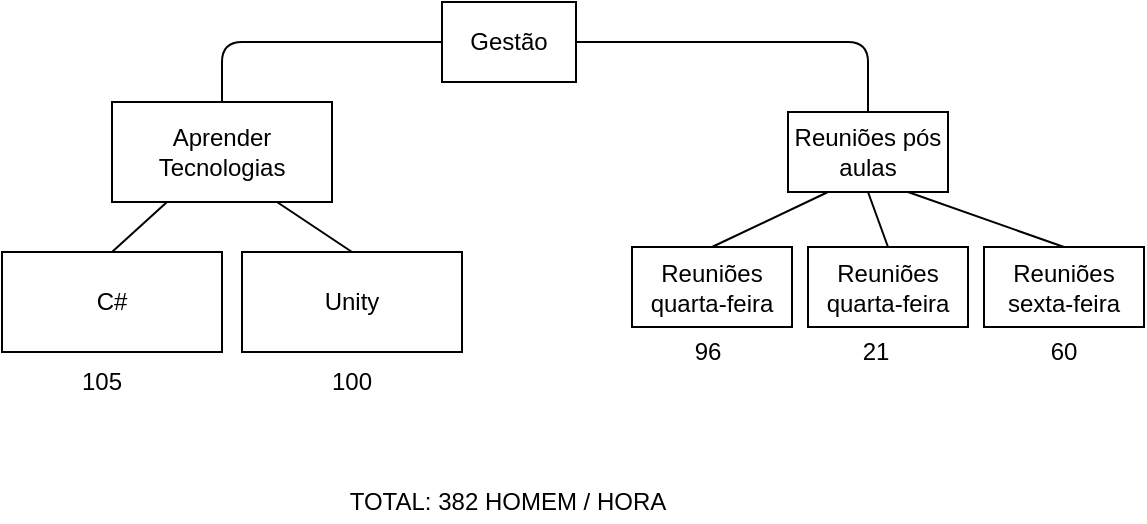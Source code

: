 <mxfile version="10.6.5" type="device"><diagram id="Iah0HpWw1g8el-Rk2n9y" name="Page-1"><mxGraphModel dx="1594" dy="765" grid="1" gridSize="10" guides="1" tooltips="1" connect="1" arrows="1" fold="1" page="1" pageScale="1" pageWidth="827" pageHeight="1169" math="0" shadow="0"><root><mxCell id="0"/><mxCell id="1" parent="0"/><mxCell id="ZLtaYxq6Ww_X7xcen7TN-2" value="Gestão" style="rounded=0;whiteSpace=wrap;html=1;" parent="1" vertex="1"><mxGeometry x="380" y="40" width="67" height="40" as="geometry"/></mxCell><mxCell id="ZLtaYxq6Ww_X7xcen7TN-3" value="Reuniões pós aulas" style="rounded=0;whiteSpace=wrap;html=1;" parent="1" vertex="1"><mxGeometry x="553" y="95" width="80" height="40" as="geometry"/></mxCell><mxCell id="ZLtaYxq6Ww_X7xcen7TN-4" value="Aprender Tecnologias" style="rounded=0;whiteSpace=wrap;html=1;" parent="1" vertex="1"><mxGeometry x="215" y="90" width="110" height="50" as="geometry"/></mxCell><mxCell id="ZLtaYxq6Ww_X7xcen7TN-5" value="Reuniões quarta-feira" style="rounded=0;whiteSpace=wrap;html=1;" parent="1" vertex="1"><mxGeometry x="475" y="162.5" width="80" height="40" as="geometry"/></mxCell><mxCell id="ZLtaYxq6Ww_X7xcen7TN-6" value="Reuniões sexta-feira" style="rounded=0;whiteSpace=wrap;html=1;" parent="1" vertex="1"><mxGeometry x="651" y="162.5" width="80" height="40" as="geometry"/></mxCell><mxCell id="ZLtaYxq6Ww_X7xcen7TN-7" value="" style="endArrow=none;html=1;entryX=0;entryY=0.5;entryDx=0;entryDy=0;exitX=0.5;exitY=0;exitDx=0;exitDy=0;" parent="1" source="ZLtaYxq6Ww_X7xcen7TN-4" target="ZLtaYxq6Ww_X7xcen7TN-2" edge="1"><mxGeometry width="50" height="50" relative="1" as="geometry"><mxPoint x="200" y="290" as="sourcePoint"/><mxPoint x="250" y="240" as="targetPoint"/><Array as="points"><mxPoint x="270" y="60"/></Array></mxGeometry></mxCell><mxCell id="ZLtaYxq6Ww_X7xcen7TN-8" value="" style="endArrow=none;html=1;entryX=1;entryY=0.5;entryDx=0;entryDy=0;exitX=0.5;exitY=0;exitDx=0;exitDy=0;" parent="1" source="ZLtaYxq6Ww_X7xcen7TN-3" target="ZLtaYxq6Ww_X7xcen7TN-2" edge="1"><mxGeometry width="50" height="50" relative="1" as="geometry"><mxPoint x="265" y="100" as="sourcePoint"/><mxPoint x="390" y="70" as="targetPoint"/><Array as="points"><mxPoint x="593" y="60"/></Array></mxGeometry></mxCell><mxCell id="ZLtaYxq6Ww_X7xcen7TN-9" value="" style="endArrow=none;html=1;entryX=0.5;entryY=0;entryDx=0;entryDy=0;exitX=0.25;exitY=1;exitDx=0;exitDy=0;" parent="1" source="ZLtaYxq6Ww_X7xcen7TN-3" target="ZLtaYxq6Ww_X7xcen7TN-5" edge="1"><mxGeometry width="50" height="50" relative="1" as="geometry"><mxPoint x="590" y="105" as="sourcePoint"/><mxPoint x="457" y="70" as="targetPoint"/><Array as="points"/></mxGeometry></mxCell><mxCell id="ZLtaYxq6Ww_X7xcen7TN-10" value="" style="endArrow=none;html=1;entryX=0.5;entryY=0;entryDx=0;entryDy=0;exitX=0.75;exitY=1;exitDx=0;exitDy=0;" parent="1" source="ZLtaYxq6Ww_X7xcen7TN-3" target="ZLtaYxq6Ww_X7xcen7TN-6" edge="1"><mxGeometry width="50" height="50" relative="1" as="geometry"><mxPoint x="570" y="145" as="sourcePoint"/><mxPoint x="550" y="190" as="targetPoint"/><Array as="points"/></mxGeometry></mxCell><mxCell id="ZLtaYxq6Ww_X7xcen7TN-11" value="105" style="text;html=1;strokeColor=none;fillColor=none;align=center;verticalAlign=middle;whiteSpace=wrap;rounded=0;" parent="1" vertex="1"><mxGeometry x="190" y="220" width="40" height="20" as="geometry"/></mxCell><mxCell id="ZLtaYxq6Ww_X7xcen7TN-12" value="96" style="text;html=1;strokeColor=none;fillColor=none;align=center;verticalAlign=middle;whiteSpace=wrap;rounded=0;" parent="1" vertex="1"><mxGeometry x="493" y="205" width="40" height="20" as="geometry"/></mxCell><mxCell id="ZLtaYxq6Ww_X7xcen7TN-13" value="60&lt;br&gt;" style="text;html=1;strokeColor=none;fillColor=none;align=center;verticalAlign=middle;whiteSpace=wrap;rounded=0;" parent="1" vertex="1"><mxGeometry x="671" y="205" width="40" height="20" as="geometry"/></mxCell><mxCell id="ZLtaYxq6Ww_X7xcen7TN-15" value="TOTAL: 382 HOMEM / HORA" style="text;html=1;strokeColor=none;fillColor=none;align=center;verticalAlign=middle;whiteSpace=wrap;rounded=0;" parent="1" vertex="1"><mxGeometry x="263" y="280" width="300" height="20" as="geometry"/></mxCell><mxCell id="ZlHjMJkqrBUXOB5rkuRW-1" value="C#" style="rounded=0;whiteSpace=wrap;html=1;" parent="1" vertex="1"><mxGeometry x="160" y="165" width="110" height="50" as="geometry"/></mxCell><mxCell id="ZlHjMJkqrBUXOB5rkuRW-2" value="Unity" style="rounded=0;whiteSpace=wrap;html=1;" parent="1" vertex="1"><mxGeometry x="280" y="165" width="110" height="50" as="geometry"/></mxCell><mxCell id="ZlHjMJkqrBUXOB5rkuRW-3" value="100" style="text;html=1;strokeColor=none;fillColor=none;align=center;verticalAlign=middle;whiteSpace=wrap;rounded=0;" parent="1" vertex="1"><mxGeometry x="320" y="220" width="30" height="20" as="geometry"/></mxCell><mxCell id="ZlHjMJkqrBUXOB5rkuRW-4" value="Reuniões quarta-feira" style="rounded=0;whiteSpace=wrap;html=1;" parent="1" vertex="1"><mxGeometry x="563" y="162.5" width="80" height="40" as="geometry"/></mxCell><mxCell id="ZlHjMJkqrBUXOB5rkuRW-5" value="" style="endArrow=none;html=1;entryX=0.5;entryY=1;entryDx=0;entryDy=0;exitX=0.5;exitY=0;exitDx=0;exitDy=0;" parent="1" source="ZlHjMJkqrBUXOB5rkuRW-4" target="ZLtaYxq6Ww_X7xcen7TN-3" edge="1"><mxGeometry width="50" height="50" relative="1" as="geometry"><mxPoint x="160" y="370" as="sourcePoint"/><mxPoint x="210" y="320" as="targetPoint"/></mxGeometry></mxCell><mxCell id="ZlHjMJkqrBUXOB5rkuRW-6" value="" style="endArrow=none;html=1;entryX=0.25;entryY=1;entryDx=0;entryDy=0;exitX=0.5;exitY=0;exitDx=0;exitDy=0;" parent="1" source="ZlHjMJkqrBUXOB5rkuRW-1" target="ZLtaYxq6Ww_X7xcen7TN-4" edge="1"><mxGeometry width="50" height="50" relative="1" as="geometry"><mxPoint x="160" y="370" as="sourcePoint"/><mxPoint x="210" y="320" as="targetPoint"/></mxGeometry></mxCell><mxCell id="ZlHjMJkqrBUXOB5rkuRW-7" value="" style="endArrow=none;html=1;entryX=0.75;entryY=1;entryDx=0;entryDy=0;exitX=0.5;exitY=0;exitDx=0;exitDy=0;" parent="1" source="ZlHjMJkqrBUXOB5rkuRW-2" target="ZLtaYxq6Ww_X7xcen7TN-4" edge="1"><mxGeometry width="50" height="50" relative="1" as="geometry"><mxPoint x="160" y="370" as="sourcePoint"/><mxPoint x="210" y="320" as="targetPoint"/></mxGeometry></mxCell><mxCell id="ZlHjMJkqrBUXOB5rkuRW-8" value="21" style="text;html=1;strokeColor=none;fillColor=none;align=center;verticalAlign=middle;whiteSpace=wrap;rounded=0;" parent="1" vertex="1"><mxGeometry x="576.5" y="205" width="40" height="20" as="geometry"/></mxCell></root></mxGraphModel></diagram></mxfile>